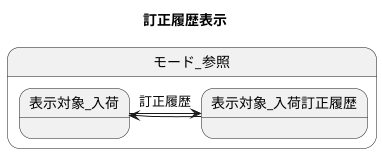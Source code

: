     @startuml
title
訂正履歴表示
end title
'state
state モード_参照 {
  state 表示対象_入荷
  state 表示対象_入荷訂正履歴
}
'モード_参照
表示対象_入荷 -> 表示対象_入荷訂正履歴 : 訂正履歴
表示対象_入荷訂正履歴 -> 表示対象_入荷
'end
@enduml
